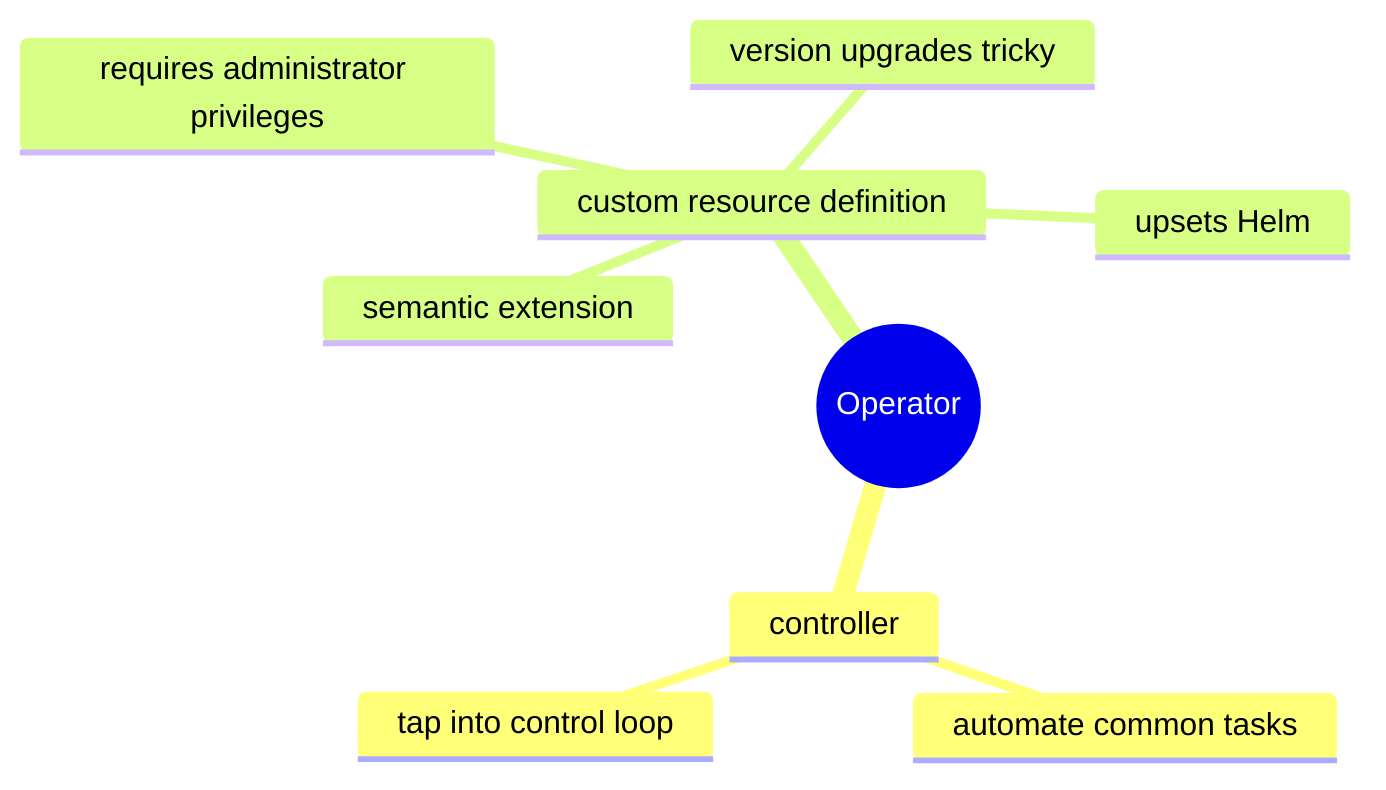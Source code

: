mindmap
  root((Operator))
    controller
      automate common tasks
      ::icon(fa fa-plus-circle)
      tap into control loop
      ::icon(fa fa-plus-circle)
    custom resource definition
      semantic extension
      ::icon(fa fa-plus-circle)
      requires administrator privileges
      ::icon(fa fa-minus-circle)
      upsets Helm
      ::icon(fa fa-minus-circle)
      version upgrades tricky
      ::icon(fa fa-minus-circle)